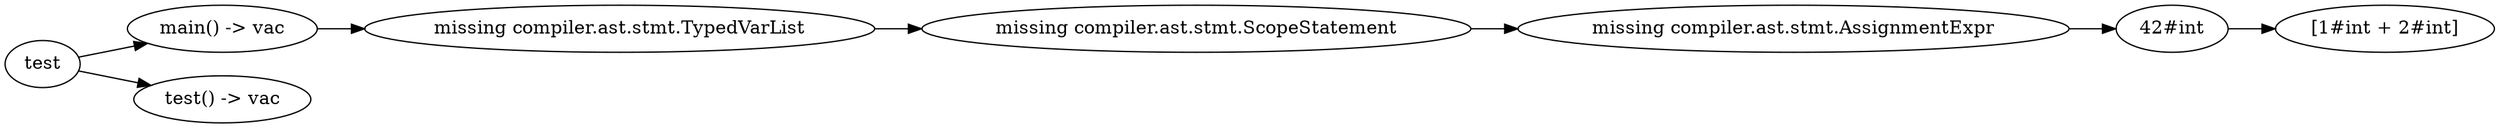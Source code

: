 digraph test{
  rankdir=LR;
  test_1[label="test"];
  main_1[label="main() -> vac"];
  test_1 -> main_1;
  missing_1[label="missing compiler.ast.stmt.TypedVarList"];
  main_1 -> missing_1;
  missing_2[label="missing compiler.ast.stmt.ScopeStatement"];
  missing_1 -> missing_2;
  missing_3[label="missing compiler.ast.stmt.AssignmentExpr"];
  missing_2 -> missing_3;
  expr_stmt_1[label="42#int"];
  missing_3 -> expr_stmt_1;
  expr_stmt_2[label="[1#int + 2#int]"];
  expr_stmt_1 -> expr_stmt_2;
  test_2[label="test() -> vac"];
  test_1 -> test_2;
}
